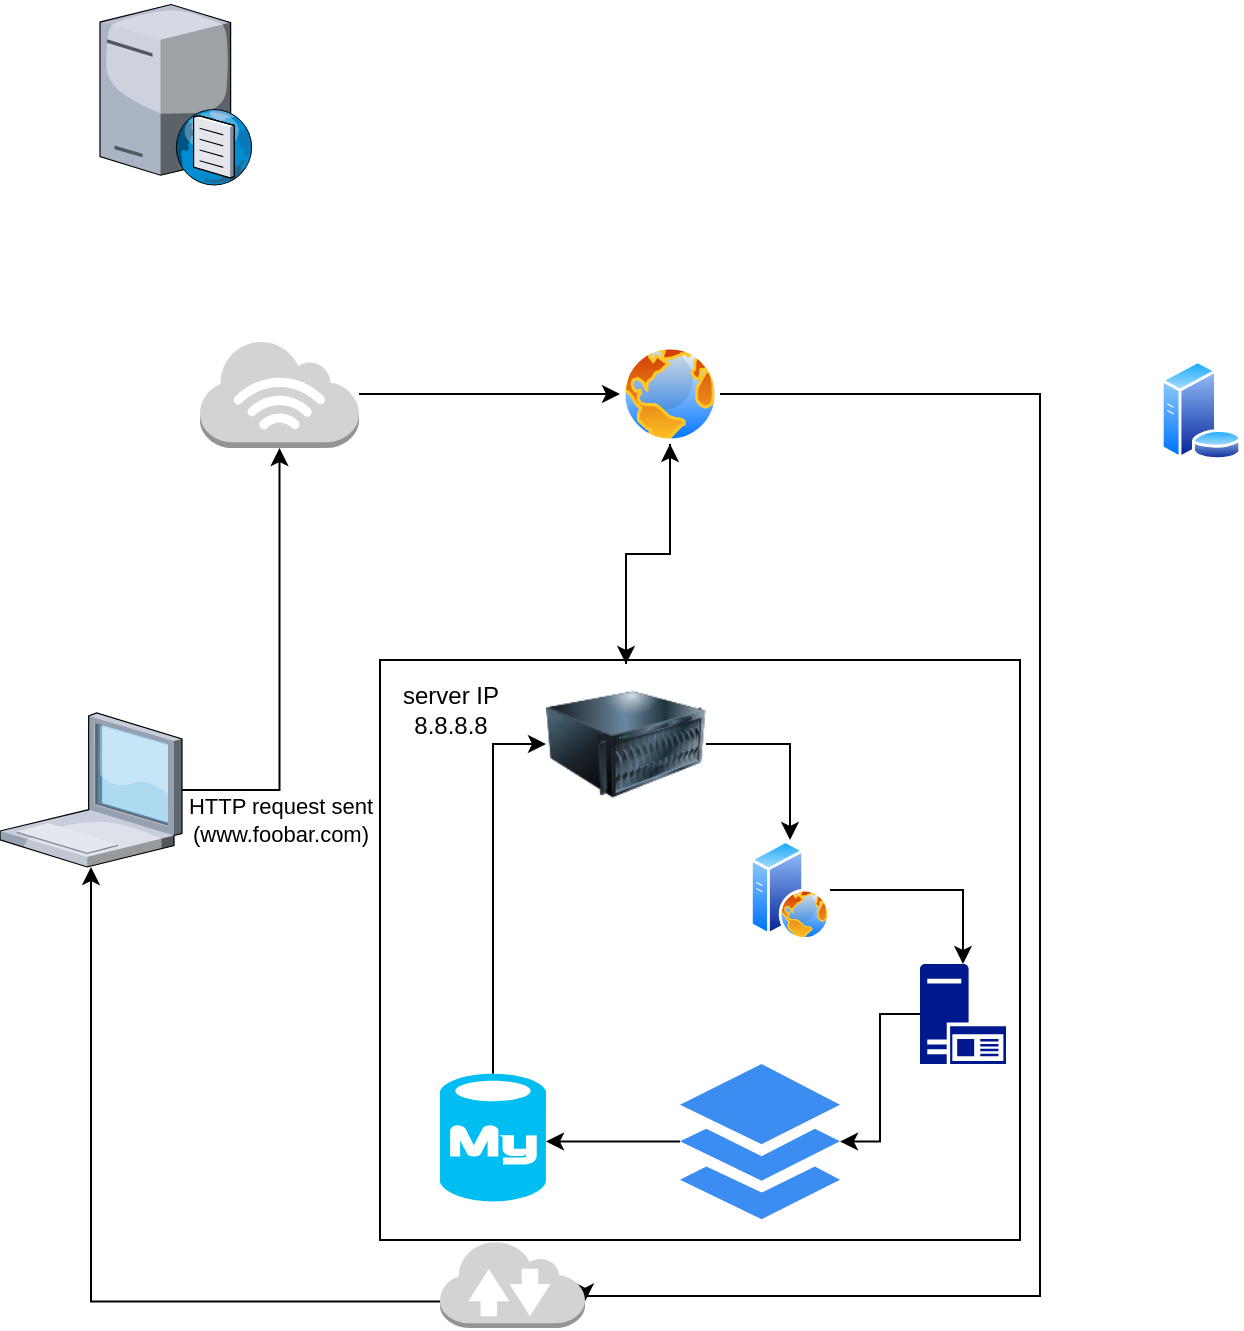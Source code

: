 <mxfile version="23.1.1" type="github">
  <diagram name="Page-1" id="UytFIJBBEG694bEX4Fh9">
    <mxGraphModel dx="1112" dy="485" grid="1" gridSize="10" guides="1" tooltips="1" connect="1" arrows="1" fold="1" page="1" pageScale="1" pageWidth="850" pageHeight="1100" math="0" shadow="0">
      <root>
        <mxCell id="0" />
        <mxCell id="1" parent="0" />
        <mxCell id="RRu_-yRwgG_cUGZBWE6i-2" value="" style="whiteSpace=wrap;html=1;" vertex="1" parent="1">
          <mxGeometry x="200" y="370" width="320" height="290" as="geometry" />
        </mxCell>
        <mxCell id="eUEfTirzM8Af57HB3OFG-2" value="" style="edgeStyle=orthogonalEdgeStyle;rounded=0;orthogonalLoop=1;jettySize=auto;html=1;" parent="1" source="pSNilD8N5I2ruYLXZMeT-3" target="pSNilD8N5I2ruYLXZMeT-5" edge="1">
          <mxGeometry relative="1" as="geometry" />
        </mxCell>
        <mxCell id="eUEfTirzM8Af57HB3OFG-22" style="edgeStyle=orthogonalEdgeStyle;rounded=0;orthogonalLoop=1;jettySize=auto;html=1;entryX=0.5;entryY=1;entryDx=0;entryDy=0;" parent="1" source="pSNilD8N5I2ruYLXZMeT-3" target="eUEfTirzM8Af57HB3OFG-11" edge="1">
          <mxGeometry relative="1" as="geometry" />
        </mxCell>
        <mxCell id="pSNilD8N5I2ruYLXZMeT-3" value="" style="image;html=1;image=img/lib/clip_art/computers/Server_128x128.png" parent="1" vertex="1">
          <mxGeometry x="283" y="372" width="80" height="80" as="geometry" />
        </mxCell>
        <mxCell id="pSNilD8N5I2ruYLXZMeT-4" value="" style="image;aspect=fixed;perimeter=ellipsePerimeter;html=1;align=center;shadow=0;dashed=0;spacingTop=3;image=img/lib/active_directory/database_server.svg;" parent="1" vertex="1">
          <mxGeometry x="590" y="220" width="41" height="50" as="geometry" />
        </mxCell>
        <mxCell id="eUEfTirzM8Af57HB3OFG-4" value="" style="edgeStyle=orthogonalEdgeStyle;rounded=0;orthogonalLoop=1;jettySize=auto;html=1;" parent="1" source="pSNilD8N5I2ruYLXZMeT-5" target="eUEfTirzM8Af57HB3OFG-3" edge="1">
          <mxGeometry relative="1" as="geometry" />
        </mxCell>
        <mxCell id="pSNilD8N5I2ruYLXZMeT-5" value="" style="image;aspect=fixed;perimeter=ellipsePerimeter;html=1;align=center;shadow=0;dashed=0;spacingTop=3;image=img/lib/active_directory/web_server.svg;" parent="1" vertex="1">
          <mxGeometry x="385" y="460" width="40" height="50" as="geometry" />
        </mxCell>
        <mxCell id="eUEfTirzM8Af57HB3OFG-23" style="edgeStyle=orthogonalEdgeStyle;rounded=0;orthogonalLoop=1;jettySize=auto;html=1;entryX=0;entryY=0.5;entryDx=0;entryDy=0;" parent="1" source="pSNilD8N5I2ruYLXZMeT-7" target="pSNilD8N5I2ruYLXZMeT-3" edge="1">
          <mxGeometry relative="1" as="geometry" />
        </mxCell>
        <mxCell id="pSNilD8N5I2ruYLXZMeT-7" value="" style="verticalLabelPosition=bottom;html=1;verticalAlign=top;align=center;strokeColor=none;fillColor=#00BEF2;shape=mxgraph.azure.mysql_database;" parent="1" vertex="1">
          <mxGeometry x="230" y="576.9" width="53" height="63.8" as="geometry" />
        </mxCell>
        <mxCell id="pSNilD8N5I2ruYLXZMeT-8" value="" style="verticalLabelPosition=bottom;sketch=0;aspect=fixed;html=1;verticalAlign=top;strokeColor=none;align=center;outlineConnect=0;shape=mxgraph.citrix.dns_server;" parent="1" vertex="1">
          <mxGeometry x="60" y="40" width="76.5" height="92.5" as="geometry" />
        </mxCell>
        <mxCell id="eUEfTirzM8Af57HB3OFG-14" style="edgeStyle=orthogonalEdgeStyle;rounded=0;orthogonalLoop=1;jettySize=auto;html=1;" parent="1" source="8-D-bgn7aszmPkUvuUCa-1" target="eUEfTirzM8Af57HB3OFG-12" edge="1">
          <mxGeometry relative="1" as="geometry" />
        </mxCell>
        <mxCell id="RRu_-yRwgG_cUGZBWE6i-1" value="HTTP request sent&lt;br&gt;(www.foobar.com)" style="edgeLabel;html=1;align=center;verticalAlign=middle;resizable=0;points=[];" vertex="1" connectable="0" parent="eUEfTirzM8Af57HB3OFG-14">
          <mxGeometry x="-0.891" y="-1" relative="1" as="geometry">
            <mxPoint x="37" y="14" as="offset" />
          </mxGeometry>
        </mxCell>
        <mxCell id="8-D-bgn7aszmPkUvuUCa-1" value="" style="verticalLabelPosition=bottom;sketch=0;aspect=fixed;html=1;verticalAlign=top;strokeColor=none;align=center;outlineConnect=0;shape=mxgraph.citrix.laptop_1;fontSize=16;" parent="1" vertex="1">
          <mxGeometry x="10" y="396.5" width="91" height="77" as="geometry" />
        </mxCell>
        <mxCell id="eUEfTirzM8Af57HB3OFG-7" value="" style="edgeStyle=orthogonalEdgeStyle;rounded=0;orthogonalLoop=1;jettySize=auto;html=1;" parent="1" source="eUEfTirzM8Af57HB3OFG-3" target="eUEfTirzM8Af57HB3OFG-6" edge="1">
          <mxGeometry relative="1" as="geometry" />
        </mxCell>
        <mxCell id="eUEfTirzM8Af57HB3OFG-3" value="" style="sketch=0;aspect=fixed;pointerEvents=1;shadow=0;dashed=0;html=1;strokeColor=none;labelPosition=center;verticalLabelPosition=bottom;verticalAlign=top;align=center;fillColor=#00188D;shape=mxgraph.mscae.enterprise.application_server2" parent="1" vertex="1">
          <mxGeometry x="470" y="522" width="43" height="50" as="geometry" />
        </mxCell>
        <mxCell id="eUEfTirzM8Af57HB3OFG-8" value="" style="edgeStyle=orthogonalEdgeStyle;rounded=0;orthogonalLoop=1;jettySize=auto;html=1;" parent="1" source="eUEfTirzM8Af57HB3OFG-6" edge="1">
          <mxGeometry relative="1" as="geometry">
            <mxPoint x="283.0" y="610.75" as="targetPoint" />
          </mxGeometry>
        </mxCell>
        <mxCell id="eUEfTirzM8Af57HB3OFG-6" value="" style="sketch=0;html=1;aspect=fixed;strokeColor=none;shadow=0;fillColor=#3B8DF1;verticalAlign=top;labelPosition=center;verticalLabelPosition=bottom;shape=mxgraph.gcp2.files" parent="1" vertex="1">
          <mxGeometry x="350" y="572" width="80" height="77.6" as="geometry" />
        </mxCell>
        <mxCell id="eUEfTirzM8Af57HB3OFG-20" value="" style="edgeStyle=orthogonalEdgeStyle;rounded=0;orthogonalLoop=1;jettySize=auto;html=1;" parent="1" source="eUEfTirzM8Af57HB3OFG-11" target="pSNilD8N5I2ruYLXZMeT-3" edge="1">
          <mxGeometry relative="1" as="geometry" />
        </mxCell>
        <mxCell id="eUEfTirzM8Af57HB3OFG-24" style="edgeStyle=orthogonalEdgeStyle;rounded=0;orthogonalLoop=1;jettySize=auto;html=1;entryX=1;entryY=0.7;entryDx=0;entryDy=0;entryPerimeter=0;" parent="1" source="eUEfTirzM8Af57HB3OFG-11" target="eUEfTirzM8Af57HB3OFG-13" edge="1">
          <mxGeometry relative="1" as="geometry">
            <mxPoint x="520" y="510" as="targetPoint" />
            <Array as="points">
              <mxPoint x="530" y="237" />
              <mxPoint x="530" y="688" />
            </Array>
          </mxGeometry>
        </mxCell>
        <mxCell id="eUEfTirzM8Af57HB3OFG-11" value="" style="image;aspect=fixed;perimeter=ellipsePerimeter;html=1;align=center;shadow=0;dashed=0;spacingTop=3;image=img/lib/active_directory/internet_globe.svg;" parent="1" vertex="1">
          <mxGeometry x="320" y="212" width="50" height="50" as="geometry" />
        </mxCell>
        <mxCell id="eUEfTirzM8Af57HB3OFG-17" value="" style="edgeStyle=orthogonalEdgeStyle;rounded=0;orthogonalLoop=1;jettySize=auto;html=1;" parent="1" source="eUEfTirzM8Af57HB3OFG-12" target="eUEfTirzM8Af57HB3OFG-11" edge="1">
          <mxGeometry relative="1" as="geometry" />
        </mxCell>
        <mxCell id="eUEfTirzM8Af57HB3OFG-12" value="" style="outlineConnect=0;dashed=0;verticalLabelPosition=bottom;verticalAlign=top;align=center;html=1;shape=mxgraph.aws3.internet_3;fillColor=#D2D3D3;gradientColor=none;" parent="1" vertex="1">
          <mxGeometry x="110" y="210" width="79.5" height="54" as="geometry" />
        </mxCell>
        <mxCell id="eUEfTirzM8Af57HB3OFG-25" style="edgeStyle=orthogonalEdgeStyle;rounded=0;orthogonalLoop=1;jettySize=auto;html=1;exitX=0;exitY=0.7;exitDx=0;exitDy=0;exitPerimeter=0;" parent="1" source="eUEfTirzM8Af57HB3OFG-13" target="8-D-bgn7aszmPkUvuUCa-1" edge="1">
          <mxGeometry relative="1" as="geometry" />
        </mxCell>
        <mxCell id="eUEfTirzM8Af57HB3OFG-13" value="" style="outlineConnect=0;dashed=0;verticalLabelPosition=bottom;verticalAlign=top;align=center;html=1;shape=mxgraph.aws3.internet_2;fillColor=#D2D3D3;gradientColor=none;" parent="1" vertex="1">
          <mxGeometry x="230" y="660" width="72.5" height="44" as="geometry" />
        </mxCell>
        <mxCell id="eUEfTirzM8Af57HB3OFG-27" style="edgeStyle=orthogonalEdgeStyle;rounded=0;orthogonalLoop=1;jettySize=auto;html=1;exitX=0.5;exitY=1;exitDx=0;exitDy=0;" parent="1" source="pSNilD8N5I2ruYLXZMeT-3" target="pSNilD8N5I2ruYLXZMeT-3" edge="1">
          <mxGeometry relative="1" as="geometry" />
        </mxCell>
        <mxCell id="RRu_-yRwgG_cUGZBWE6i-3" style="edgeStyle=orthogonalEdgeStyle;rounded=0;orthogonalLoop=1;jettySize=auto;html=1;exitX=0.5;exitY=1;exitDx=0;exitDy=0;" edge="1" parent="1" source="RRu_-yRwgG_cUGZBWE6i-2" target="RRu_-yRwgG_cUGZBWE6i-2">
          <mxGeometry relative="1" as="geometry" />
        </mxCell>
        <mxCell id="RRu_-yRwgG_cUGZBWE6i-4" value="server IP&lt;br&gt;8.8.8.8" style="text;html=1;align=center;verticalAlign=middle;resizable=0;points=[];autosize=1;strokeColor=none;fillColor=none;" vertex="1" parent="1">
          <mxGeometry x="200" y="375" width="70" height="40" as="geometry" />
        </mxCell>
      </root>
    </mxGraphModel>
  </diagram>
</mxfile>
